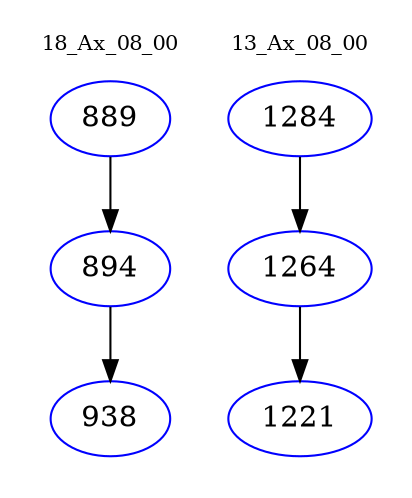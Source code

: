 digraph{
subgraph cluster_0 {
color = white
label = "18_Ax_08_00";
fontsize=10;
T0_889 [label="889", color="blue"]
T0_889 -> T0_894 [color="black"]
T0_894 [label="894", color="blue"]
T0_894 -> T0_938 [color="black"]
T0_938 [label="938", color="blue"]
}
subgraph cluster_1 {
color = white
label = "13_Ax_08_00";
fontsize=10;
T1_1284 [label="1284", color="blue"]
T1_1284 -> T1_1264 [color="black"]
T1_1264 [label="1264", color="blue"]
T1_1264 -> T1_1221 [color="black"]
T1_1221 [label="1221", color="blue"]
}
}
